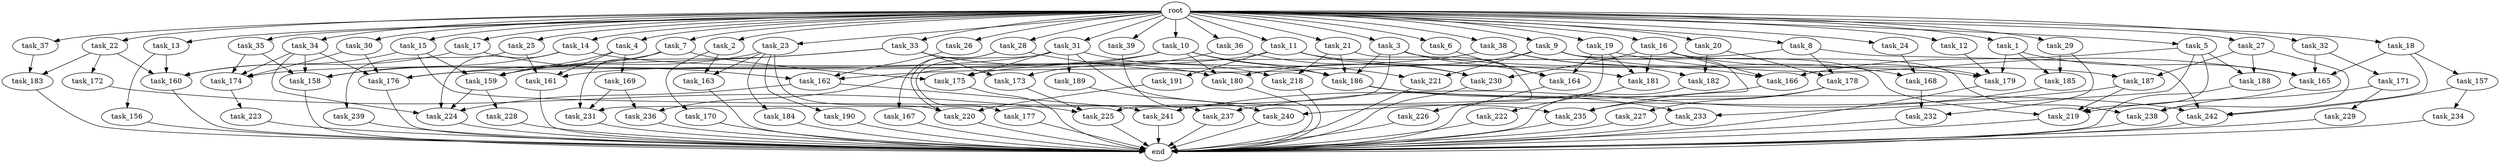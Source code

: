 digraph G {
  root [size="0.000000"];
  task_1 [size="1024.000000"];
  task_2 [size="1024.000000"];
  task_3 [size="1024.000000"];
  task_4 [size="1024.000000"];
  task_5 [size="1024.000000"];
  task_6 [size="1024.000000"];
  task_7 [size="1024.000000"];
  task_8 [size="1024.000000"];
  task_9 [size="1024.000000"];
  task_10 [size="1024.000000"];
  task_11 [size="1024.000000"];
  task_12 [size="1024.000000"];
  task_13 [size="1024.000000"];
  task_14 [size="1024.000000"];
  task_15 [size="1024.000000"];
  task_16 [size="1024.000000"];
  task_17 [size="1024.000000"];
  task_18 [size="1024.000000"];
  task_19 [size="1024.000000"];
  task_20 [size="1024.000000"];
  task_21 [size="1024.000000"];
  task_22 [size="1024.000000"];
  task_23 [size="1024.000000"];
  task_24 [size="1024.000000"];
  task_25 [size="1024.000000"];
  task_26 [size="1024.000000"];
  task_27 [size="1024.000000"];
  task_28 [size="1024.000000"];
  task_29 [size="1024.000000"];
  task_30 [size="1024.000000"];
  task_31 [size="1024.000000"];
  task_32 [size="1024.000000"];
  task_33 [size="1024.000000"];
  task_34 [size="1024.000000"];
  task_35 [size="1024.000000"];
  task_36 [size="1024.000000"];
  task_37 [size="1024.000000"];
  task_38 [size="1024.000000"];
  task_39 [size="1024.000000"];
  task_156 [size="214748364800.000000"];
  task_157 [size="695784701952.000000"];
  task_158 [size="1417339207680.000000"];
  task_159 [size="1889785610240.000000"];
  task_160 [size="446676598784.000000"];
  task_161 [size="1039382085632.000000"];
  task_162 [size="1073741824000.000000"];
  task_163 [size="1391569403904.000000"];
  task_164 [size="566935683072.000000"];
  task_165 [size="1468878815232.000000"];
  task_166 [size="1443109011456.000000"];
  task_167 [size="549755813888.000000"];
  task_168 [size="111669149696.000000"];
  task_169 [size="420906795008.000000"];
  task_170 [size="695784701952.000000"];
  task_171 [size="420906795008.000000"];
  task_172 [size="77309411328.000000"];
  task_173 [size="1245540515840.000000"];
  task_174 [size="2138893713408.000000"];
  task_175 [size="1030792151040.000000"];
  task_176 [size="2250562863104.000000"];
  task_177 [size="858993459200.000000"];
  task_178 [size="455266533376.000000"];
  task_179 [size="790273982464.000000"];
  task_180 [size="1425929142272.000000"];
  task_181 [size="798863917056.000000"];
  task_182 [size="1279900254208.000000"];
  task_183 [size="154618822656.000000"];
  task_184 [size="695784701952.000000"];
  task_185 [size="171798691840.000000"];
  task_186 [size="1219770712064.000000"];
  task_187 [size="996432412672.000000"];
  task_188 [size="1408749273088.000000"];
  task_189 [size="858993459200.000000"];
  task_190 [size="695784701952.000000"];
  task_191 [size="309237645312.000000"];
  task_218 [size="936302870528.000000"];
  task_219 [size="695784701952.000000"];
  task_220 [size="1279900254208.000000"];
  task_221 [size="730144440320.000000"];
  task_222 [size="309237645312.000000"];
  task_223 [size="214748364800.000000"];
  task_224 [size="1133871366144.000000"];
  task_225 [size="1606317768704.000000"];
  task_226 [size="77309411328.000000"];
  task_227 [size="420906795008.000000"];
  task_228 [size="137438953472.000000"];
  task_229 [size="34359738368.000000"];
  task_230 [size="893353197568.000000"];
  task_231 [size="489626271744.000000"];
  task_232 [size="730144440320.000000"];
  task_233 [size="858993459200.000000"];
  task_234 [size="214748364800.000000"];
  task_235 [size="1314259992576.000000"];
  task_236 [size="910533066752.000000"];
  task_237 [size="154618822656.000000"];
  task_238 [size="1443109011456.000000"];
  task_239 [size="309237645312.000000"];
  task_240 [size="1073741824000.000000"];
  task_241 [size="214748364800.000000"];
  task_242 [size="1254130450432.000000"];
  end [size="0.000000"];

  root -> task_1 [size="1.000000"];
  root -> task_2 [size="1.000000"];
  root -> task_3 [size="1.000000"];
  root -> task_4 [size="1.000000"];
  root -> task_5 [size="1.000000"];
  root -> task_6 [size="1.000000"];
  root -> task_7 [size="1.000000"];
  root -> task_8 [size="1.000000"];
  root -> task_9 [size="1.000000"];
  root -> task_10 [size="1.000000"];
  root -> task_11 [size="1.000000"];
  root -> task_12 [size="1.000000"];
  root -> task_13 [size="1.000000"];
  root -> task_14 [size="1.000000"];
  root -> task_15 [size="1.000000"];
  root -> task_16 [size="1.000000"];
  root -> task_17 [size="1.000000"];
  root -> task_18 [size="1.000000"];
  root -> task_19 [size="1.000000"];
  root -> task_20 [size="1.000000"];
  root -> task_21 [size="1.000000"];
  root -> task_22 [size="1.000000"];
  root -> task_23 [size="1.000000"];
  root -> task_24 [size="1.000000"];
  root -> task_25 [size="1.000000"];
  root -> task_26 [size="1.000000"];
  root -> task_27 [size="1.000000"];
  root -> task_28 [size="1.000000"];
  root -> task_29 [size="1.000000"];
  root -> task_30 [size="1.000000"];
  root -> task_31 [size="1.000000"];
  root -> task_32 [size="1.000000"];
  root -> task_33 [size="1.000000"];
  root -> task_34 [size="1.000000"];
  root -> task_35 [size="1.000000"];
  root -> task_36 [size="1.000000"];
  root -> task_37 [size="1.000000"];
  root -> task_38 [size="1.000000"];
  root -> task_39 [size="1.000000"];
  task_1 -> task_165 [size="134217728.000000"];
  task_1 -> task_179 [size="134217728.000000"];
  task_1 -> task_185 [size="134217728.000000"];
  task_2 -> task_163 [size="679477248.000000"];
  task_2 -> task_170 [size="679477248.000000"];
  task_3 -> task_164 [size="134217728.000000"];
  task_3 -> task_186 [size="134217728.000000"];
  task_3 -> task_187 [size="134217728.000000"];
  task_3 -> task_231 [size="134217728.000000"];
  task_4 -> task_159 [size="411041792.000000"];
  task_4 -> task_161 [size="411041792.000000"];
  task_4 -> task_169 [size="411041792.000000"];
  task_5 -> task_166 [size="536870912.000000"];
  task_5 -> task_188 [size="536870912.000000"];
  task_5 -> task_219 [size="536870912.000000"];
  task_5 -> task_233 [size="536870912.000000"];
  task_6 -> task_164 [size="209715200.000000"];
  task_7 -> task_158 [size="134217728.000000"];
  task_7 -> task_175 [size="134217728.000000"];
  task_7 -> task_231 [size="134217728.000000"];
  task_8 -> task_175 [size="33554432.000000"];
  task_8 -> task_178 [size="33554432.000000"];
  task_8 -> task_242 [size="33554432.000000"];
  task_9 -> task_168 [size="33554432.000000"];
  task_9 -> task_180 [size="33554432.000000"];
  task_9 -> task_219 [size="33554432.000000"];
  task_9 -> task_221 [size="33554432.000000"];
  task_9 -> task_235 [size="33554432.000000"];
  task_10 -> task_176 [size="679477248.000000"];
  task_10 -> task_180 [size="679477248.000000"];
  task_10 -> task_186 [size="679477248.000000"];
  task_10 -> task_221 [size="679477248.000000"];
  task_10 -> task_236 [size="679477248.000000"];
  task_11 -> task_161 [size="301989888.000000"];
  task_11 -> task_179 [size="301989888.000000"];
  task_11 -> task_191 [size="301989888.000000"];
  task_11 -> task_230 [size="301989888.000000"];
  task_12 -> task_179 [size="301989888.000000"];
  task_13 -> task_156 [size="209715200.000000"];
  task_13 -> task_160 [size="209715200.000000"];
  task_14 -> task_158 [size="301989888.000000"];
  task_14 -> task_186 [size="301989888.000000"];
  task_14 -> task_224 [size="301989888.000000"];
  task_15 -> task_159 [size="75497472.000000"];
  task_15 -> task_160 [size="75497472.000000"];
  task_15 -> task_237 [size="75497472.000000"];
  task_16 -> task_166 [size="33554432.000000"];
  task_16 -> task_179 [size="33554432.000000"];
  task_16 -> task_181 [size="33554432.000000"];
  task_16 -> task_230 [size="33554432.000000"];
  task_16 -> task_238 [size="33554432.000000"];
  task_17 -> task_160 [size="75497472.000000"];
  task_17 -> task_162 [size="75497472.000000"];
  task_18 -> task_157 [size="679477248.000000"];
  task_18 -> task_165 [size="679477248.000000"];
  task_18 -> task_242 [size="679477248.000000"];
  task_19 -> task_164 [size="209715200.000000"];
  task_19 -> task_165 [size="209715200.000000"];
  task_19 -> task_181 [size="209715200.000000"];
  task_19 -> task_225 [size="209715200.000000"];
  task_20 -> task_178 [size="411041792.000000"];
  task_20 -> task_182 [size="411041792.000000"];
  task_21 -> task_186 [size="75497472.000000"];
  task_21 -> task_218 [size="75497472.000000"];
  task_21 -> task_226 [size="75497472.000000"];
  task_22 -> task_160 [size="75497472.000000"];
  task_22 -> task_172 [size="75497472.000000"];
  task_22 -> task_183 [size="75497472.000000"];
  task_23 -> task_159 [size="679477248.000000"];
  task_23 -> task_163 [size="679477248.000000"];
  task_23 -> task_184 [size="679477248.000000"];
  task_23 -> task_190 [size="679477248.000000"];
  task_23 -> task_220 [size="679477248.000000"];
  task_24 -> task_168 [size="75497472.000000"];
  task_25 -> task_161 [size="301989888.000000"];
  task_25 -> task_239 [size="301989888.000000"];
  task_26 -> task_162 [size="134217728.000000"];
  task_27 -> task_187 [size="838860800.000000"];
  task_27 -> task_188 [size="838860800.000000"];
  task_27 -> task_238 [size="838860800.000000"];
  task_28 -> task_167 [size="536870912.000000"];
  task_28 -> task_181 [size="536870912.000000"];
  task_28 -> task_220 [size="536870912.000000"];
  task_29 -> task_185 [size="33554432.000000"];
  task_29 -> task_232 [size="33554432.000000"];
  task_30 -> task_174 [size="301989888.000000"];
  task_30 -> task_176 [size="301989888.000000"];
  task_31 -> task_174 [size="838860800.000000"];
  task_31 -> task_175 [size="838860800.000000"];
  task_31 -> task_177 [size="838860800.000000"];
  task_31 -> task_189 [size="838860800.000000"];
  task_31 -> task_218 [size="838860800.000000"];
  task_31 -> task_235 [size="838860800.000000"];
  task_32 -> task_165 [size="411041792.000000"];
  task_32 -> task_171 [size="411041792.000000"];
  task_33 -> task_159 [size="679477248.000000"];
  task_33 -> task_173 [size="679477248.000000"];
  task_33 -> task_176 [size="679477248.000000"];
  task_33 -> task_180 [size="679477248.000000"];
  task_34 -> task_158 [size="536870912.000000"];
  task_34 -> task_174 [size="536870912.000000"];
  task_34 -> task_176 [size="536870912.000000"];
  task_34 -> task_224 [size="536870912.000000"];
  task_35 -> task_158 [size="411041792.000000"];
  task_35 -> task_174 [size="411041792.000000"];
  task_36 -> task_173 [size="536870912.000000"];
  task_36 -> task_230 [size="536870912.000000"];
  task_37 -> task_183 [size="75497472.000000"];
  task_38 -> task_162 [size="838860800.000000"];
  task_38 -> task_166 [size="838860800.000000"];
  task_38 -> task_182 [size="838860800.000000"];
  task_39 -> task_240 [size="838860800.000000"];
  task_156 -> end [size="1.000000"];
  task_157 -> task_234 [size="209715200.000000"];
  task_157 -> task_242 [size="209715200.000000"];
  task_158 -> end [size="1.000000"];
  task_159 -> task_224 [size="134217728.000000"];
  task_159 -> task_228 [size="134217728.000000"];
  task_160 -> end [size="1.000000"];
  task_161 -> end [size="1.000000"];
  task_162 -> task_224 [size="134217728.000000"];
  task_162 -> task_241 [size="134217728.000000"];
  task_163 -> end [size="1.000000"];
  task_164 -> end [size="1.000000"];
  task_165 -> task_238 [size="536870912.000000"];
  task_166 -> task_241 [size="75497472.000000"];
  task_167 -> end [size="1.000000"];
  task_168 -> task_232 [size="679477248.000000"];
  task_169 -> task_231 [size="209715200.000000"];
  task_169 -> task_236 [size="209715200.000000"];
  task_170 -> end [size="1.000000"];
  task_171 -> task_219 [size="33554432.000000"];
  task_171 -> task_229 [size="33554432.000000"];
  task_172 -> task_225 [size="679477248.000000"];
  task_173 -> task_225 [size="679477248.000000"];
  task_174 -> task_223 [size="209715200.000000"];
  task_175 -> end [size="1.000000"];
  task_176 -> end [size="1.000000"];
  task_177 -> end [size="1.000000"];
  task_178 -> task_227 [size="411041792.000000"];
  task_178 -> task_235 [size="411041792.000000"];
  task_179 -> end [size="1.000000"];
  task_180 -> end [size="1.000000"];
  task_181 -> task_222 [size="301989888.000000"];
  task_182 -> end [size="1.000000"];
  task_183 -> end [size="1.000000"];
  task_184 -> end [size="1.000000"];
  task_185 -> task_237 [size="75497472.000000"];
  task_186 -> task_233 [size="301989888.000000"];
  task_186 -> task_242 [size="301989888.000000"];
  task_187 -> task_219 [size="75497472.000000"];
  task_187 -> task_240 [size="75497472.000000"];
  task_188 -> end [size="1.000000"];
  task_189 -> task_240 [size="134217728.000000"];
  task_190 -> end [size="1.000000"];
  task_191 -> task_220 [size="33554432.000000"];
  task_218 -> end [size="1.000000"];
  task_219 -> end [size="1.000000"];
  task_220 -> end [size="1.000000"];
  task_221 -> end [size="1.000000"];
  task_222 -> end [size="1.000000"];
  task_223 -> end [size="1.000000"];
  task_224 -> end [size="1.000000"];
  task_225 -> end [size="1.000000"];
  task_226 -> end [size="1.000000"];
  task_227 -> end [size="1.000000"];
  task_228 -> end [size="1.000000"];
  task_229 -> end [size="1.000000"];
  task_230 -> end [size="1.000000"];
  task_231 -> end [size="1.000000"];
  task_232 -> end [size="1.000000"];
  task_233 -> end [size="1.000000"];
  task_234 -> end [size="1.000000"];
  task_235 -> end [size="1.000000"];
  task_236 -> end [size="1.000000"];
  task_237 -> end [size="1.000000"];
  task_238 -> end [size="1.000000"];
  task_239 -> end [size="1.000000"];
  task_240 -> end [size="1.000000"];
  task_241 -> end [size="1.000000"];
  task_242 -> end [size="1.000000"];
}
